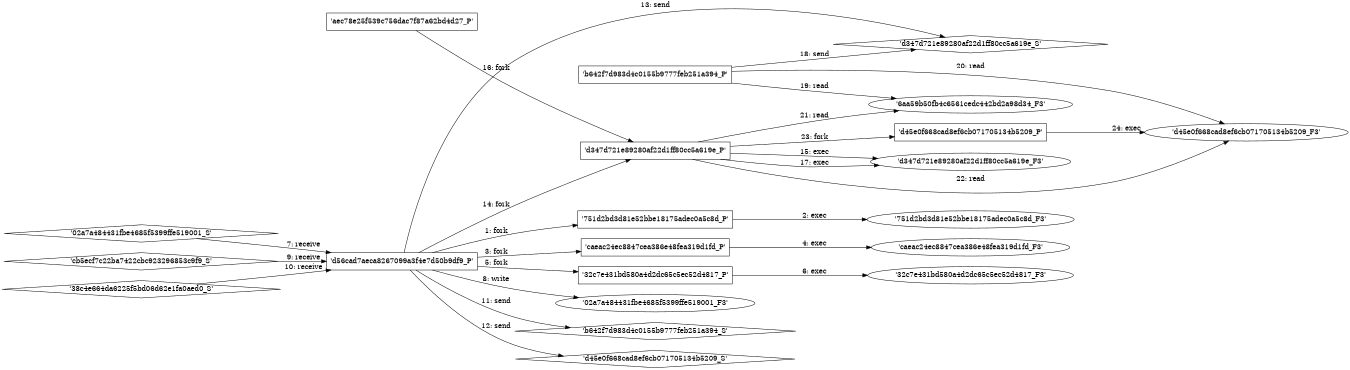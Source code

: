 digraph "D:\Learning\Paper\apt\基于CTI的攻击预警\Dataset\攻击图\ASGfromALLCTI\Threat Round Up for Nov 10 - Nov 17.dot" {
rankdir="LR"
size="9"
fixedsize="false"
splines="true"
nodesep=0.3
ranksep=0
fontsize=10
overlap="scalexy"
engine= "neato"
	"'d56cad7aeca8267099a3f4e7d50b9df9_P'" [node_type=Process shape=box]
	"'751d2bd3d81e52bbe18175adec0a5c8d_P'" [node_type=Process shape=box]
	"'d56cad7aeca8267099a3f4e7d50b9df9_P'" -> "'751d2bd3d81e52bbe18175adec0a5c8d_P'" [label="1: fork"]
	"'751d2bd3d81e52bbe18175adec0a5c8d_P'" [node_type=Process shape=box]
	"'751d2bd3d81e52bbe18175adec0a5c8d_F3'" [node_type=File shape=ellipse]
	"'751d2bd3d81e52bbe18175adec0a5c8d_P'" -> "'751d2bd3d81e52bbe18175adec0a5c8d_F3'" [label="2: exec"]
	"'d56cad7aeca8267099a3f4e7d50b9df9_P'" [node_type=Process shape=box]
	"'caeac24ec8847cea386e48fea319d1fd_P'" [node_type=Process shape=box]
	"'d56cad7aeca8267099a3f4e7d50b9df9_P'" -> "'caeac24ec8847cea386e48fea319d1fd_P'" [label="3: fork"]
	"'caeac24ec8847cea386e48fea319d1fd_P'" [node_type=Process shape=box]
	"'caeac24ec8847cea386e48fea319d1fd_F3'" [node_type=File shape=ellipse]
	"'caeac24ec8847cea386e48fea319d1fd_P'" -> "'caeac24ec8847cea386e48fea319d1fd_F3'" [label="4: exec"]
	"'d56cad7aeca8267099a3f4e7d50b9df9_P'" [node_type=Process shape=box]
	"'32c7e431bd580a4d2dc65c5ec52d4817_P'" [node_type=Process shape=box]
	"'d56cad7aeca8267099a3f4e7d50b9df9_P'" -> "'32c7e431bd580a4d2dc65c5ec52d4817_P'" [label="5: fork"]
	"'32c7e431bd580a4d2dc65c5ec52d4817_P'" [node_type=Process shape=box]
	"'32c7e431bd580a4d2dc65c5ec52d4817_F3'" [node_type=File shape=ellipse]
	"'32c7e431bd580a4d2dc65c5ec52d4817_P'" -> "'32c7e431bd580a4d2dc65c5ec52d4817_F3'" [label="6: exec"]
	"'d56cad7aeca8267099a3f4e7d50b9df9_P'" [node_type=Process shape=box]
	"'02a7a484431fbe4685f5399ffe519001_S'" [node_type=Socket shape=diamond]
	"'02a7a484431fbe4685f5399ffe519001_S'" -> "'d56cad7aeca8267099a3f4e7d50b9df9_P'" [label="7: receive"]
	"'02a7a484431fbe4685f5399ffe519001_F3'" [node_type=file shape=ellipse]
	"'d56cad7aeca8267099a3f4e7d50b9df9_P'" [node_type=Process shape=box]
	"'d56cad7aeca8267099a3f4e7d50b9df9_P'" -> "'02a7a484431fbe4685f5399ffe519001_F3'" [label="8: write"]
	"'d56cad7aeca8267099a3f4e7d50b9df9_P'" [node_type=Process shape=box]
	"'cb5ecf7c22ba7422cbc923296853c9f9_S'" [node_type=Socket shape=diamond]
	"'cb5ecf7c22ba7422cbc923296853c9f9_S'" -> "'d56cad7aeca8267099a3f4e7d50b9df9_P'" [label="9: receive"]
	"'d56cad7aeca8267099a3f4e7d50b9df9_P'" [node_type=Process shape=box]
	"'38c4e664da6225f5bd06d62e1fa0aed0_S'" [node_type=Socket shape=diamond]
	"'38c4e664da6225f5bd06d62e1fa0aed0_S'" -> "'d56cad7aeca8267099a3f4e7d50b9df9_P'" [label="10: receive"]
	"'b642f7d983d4c0155b9777feb251a394_S'" [node_type=Socket shape=diamond]
	"'d56cad7aeca8267099a3f4e7d50b9df9_P'" [node_type=Process shape=box]
	"'d56cad7aeca8267099a3f4e7d50b9df9_P'" -> "'b642f7d983d4c0155b9777feb251a394_S'" [label="11: send"]
	"'d45e0f668cad8ef6cb071705134b5209_S'" [node_type=Socket shape=diamond]
	"'d56cad7aeca8267099a3f4e7d50b9df9_P'" [node_type=Process shape=box]
	"'d56cad7aeca8267099a3f4e7d50b9df9_P'" -> "'d45e0f668cad8ef6cb071705134b5209_S'" [label="12: send"]
	"'d347d721e89280af22d1ff80cc5a619e_S'" [node_type=Socket shape=diamond]
	"'d56cad7aeca8267099a3f4e7d50b9df9_P'" [node_type=Process shape=box]
	"'d56cad7aeca8267099a3f4e7d50b9df9_P'" -> "'d347d721e89280af22d1ff80cc5a619e_S'" [label="13: send"]
	"'d56cad7aeca8267099a3f4e7d50b9df9_P'" [node_type=Process shape=box]
	"'d347d721e89280af22d1ff80cc5a619e_P'" [node_type=Process shape=box]
	"'d56cad7aeca8267099a3f4e7d50b9df9_P'" -> "'d347d721e89280af22d1ff80cc5a619e_P'" [label="14: fork"]
	"'d347d721e89280af22d1ff80cc5a619e_P'" [node_type=Process shape=box]
	"'d347d721e89280af22d1ff80cc5a619e_F3'" [node_type=File shape=ellipse]
	"'d347d721e89280af22d1ff80cc5a619e_P'" -> "'d347d721e89280af22d1ff80cc5a619e_F3'" [label="15: exec"]
	"'aec78e25f539c756dac7f87a62bd4d27_P'" [node_type=Process shape=box]
	"'d347d721e89280af22d1ff80cc5a619e_P'" [node_type=Process shape=box]
	"'aec78e25f539c756dac7f87a62bd4d27_P'" -> "'d347d721e89280af22d1ff80cc5a619e_P'" [label="16: fork"]
	"'d347d721e89280af22d1ff80cc5a619e_P'" [node_type=Process shape=box]
	"'d347d721e89280af22d1ff80cc5a619e_F3'" [node_type=File shape=ellipse]
	"'d347d721e89280af22d1ff80cc5a619e_P'" -> "'d347d721e89280af22d1ff80cc5a619e_F3'" [label="17: exec"]
	"'d347d721e89280af22d1ff80cc5a619e_S'" [node_type=Socket shape=diamond]
	"'b642f7d983d4c0155b9777feb251a394_P'" [node_type=Process shape=box]
	"'b642f7d983d4c0155b9777feb251a394_P'" -> "'d347d721e89280af22d1ff80cc5a619e_S'" [label="18: send"]
	"'6aa59b50fb4c6561cedc442bd2a98d34_F3'" [node_type=file shape=ellipse]
	"'b642f7d983d4c0155b9777feb251a394_P'" [node_type=Process shape=box]
	"'b642f7d983d4c0155b9777feb251a394_P'" -> "'6aa59b50fb4c6561cedc442bd2a98d34_F3'" [label="19: read"]
	"'d45e0f668cad8ef6cb071705134b5209_F3'" [node_type=file shape=ellipse]
	"'b642f7d983d4c0155b9777feb251a394_P'" [node_type=Process shape=box]
	"'b642f7d983d4c0155b9777feb251a394_P'" -> "'d45e0f668cad8ef6cb071705134b5209_F3'" [label="20: read"]
	"'6aa59b50fb4c6561cedc442bd2a98d34_F3'" [node_type=file shape=ellipse]
	"'d347d721e89280af22d1ff80cc5a619e_P'" [node_type=Process shape=box]
	"'d347d721e89280af22d1ff80cc5a619e_P'" -> "'6aa59b50fb4c6561cedc442bd2a98d34_F3'" [label="21: read"]
	"'d45e0f668cad8ef6cb071705134b5209_F3'" [node_type=file shape=ellipse]
	"'d347d721e89280af22d1ff80cc5a619e_P'" [node_type=Process shape=box]
	"'d347d721e89280af22d1ff80cc5a619e_P'" -> "'d45e0f668cad8ef6cb071705134b5209_F3'" [label="22: read"]
	"'d347d721e89280af22d1ff80cc5a619e_P'" [node_type=Process shape=box]
	"'d45e0f668cad8ef6cb071705134b5209_P'" [node_type=Process shape=box]
	"'d347d721e89280af22d1ff80cc5a619e_P'" -> "'d45e0f668cad8ef6cb071705134b5209_P'" [label="23: fork"]
	"'d45e0f668cad8ef6cb071705134b5209_P'" [node_type=Process shape=box]
	"'d45e0f668cad8ef6cb071705134b5209_F3'" [node_type=File shape=ellipse]
	"'d45e0f668cad8ef6cb071705134b5209_P'" -> "'d45e0f668cad8ef6cb071705134b5209_F3'" [label="24: exec"]
}
